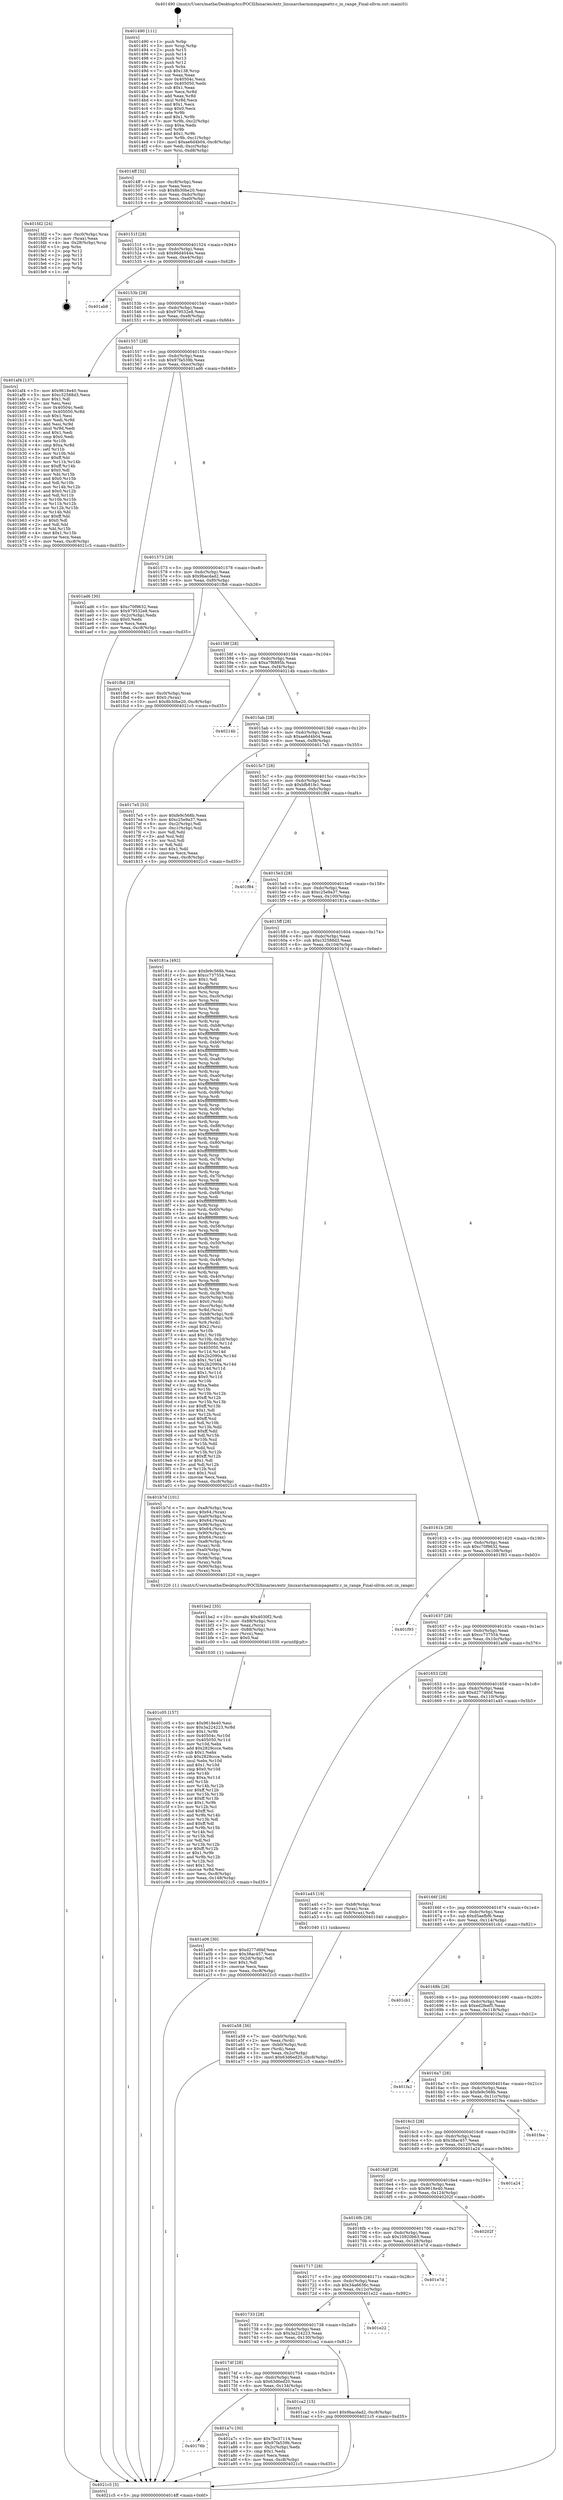 digraph "0x401490" {
  label = "0x401490 (/mnt/c/Users/mathe/Desktop/tcc/POCII/binaries/extr_linuxarcharmmmpageattr.c_in_range_Final-ollvm.out::main(0))"
  labelloc = "t"
  node[shape=record]

  Entry [label="",width=0.3,height=0.3,shape=circle,fillcolor=black,style=filled]
  "0x4014ff" [label="{
     0x4014ff [32]\l
     | [instrs]\l
     &nbsp;&nbsp;0x4014ff \<+6\>: mov -0xc8(%rbp),%eax\l
     &nbsp;&nbsp;0x401505 \<+2\>: mov %eax,%ecx\l
     &nbsp;&nbsp;0x401507 \<+6\>: sub $0x8b30be20,%ecx\l
     &nbsp;&nbsp;0x40150d \<+6\>: mov %eax,-0xdc(%rbp)\l
     &nbsp;&nbsp;0x401513 \<+6\>: mov %ecx,-0xe0(%rbp)\l
     &nbsp;&nbsp;0x401519 \<+6\>: je 0000000000401fd2 \<main+0xb42\>\l
  }"]
  "0x401fd2" [label="{
     0x401fd2 [24]\l
     | [instrs]\l
     &nbsp;&nbsp;0x401fd2 \<+7\>: mov -0xc0(%rbp),%rax\l
     &nbsp;&nbsp;0x401fd9 \<+2\>: mov (%rax),%eax\l
     &nbsp;&nbsp;0x401fdb \<+4\>: lea -0x28(%rbp),%rsp\l
     &nbsp;&nbsp;0x401fdf \<+1\>: pop %rbx\l
     &nbsp;&nbsp;0x401fe0 \<+2\>: pop %r12\l
     &nbsp;&nbsp;0x401fe2 \<+2\>: pop %r13\l
     &nbsp;&nbsp;0x401fe4 \<+2\>: pop %r14\l
     &nbsp;&nbsp;0x401fe6 \<+2\>: pop %r15\l
     &nbsp;&nbsp;0x401fe8 \<+1\>: pop %rbp\l
     &nbsp;&nbsp;0x401fe9 \<+1\>: ret\l
  }"]
  "0x40151f" [label="{
     0x40151f [28]\l
     | [instrs]\l
     &nbsp;&nbsp;0x40151f \<+5\>: jmp 0000000000401524 \<main+0x94\>\l
     &nbsp;&nbsp;0x401524 \<+6\>: mov -0xdc(%rbp),%eax\l
     &nbsp;&nbsp;0x40152a \<+5\>: sub $0x96d4044e,%eax\l
     &nbsp;&nbsp;0x40152f \<+6\>: mov %eax,-0xe4(%rbp)\l
     &nbsp;&nbsp;0x401535 \<+6\>: je 0000000000401ab8 \<main+0x628\>\l
  }"]
  Exit [label="",width=0.3,height=0.3,shape=circle,fillcolor=black,style=filled,peripheries=2]
  "0x401ab8" [label="{
     0x401ab8\l
  }", style=dashed]
  "0x40153b" [label="{
     0x40153b [28]\l
     | [instrs]\l
     &nbsp;&nbsp;0x40153b \<+5\>: jmp 0000000000401540 \<main+0xb0\>\l
     &nbsp;&nbsp;0x401540 \<+6\>: mov -0xdc(%rbp),%eax\l
     &nbsp;&nbsp;0x401546 \<+5\>: sub $0x979532e8,%eax\l
     &nbsp;&nbsp;0x40154b \<+6\>: mov %eax,-0xe8(%rbp)\l
     &nbsp;&nbsp;0x401551 \<+6\>: je 0000000000401af4 \<main+0x664\>\l
  }"]
  "0x401c05" [label="{
     0x401c05 [157]\l
     | [instrs]\l
     &nbsp;&nbsp;0x401c05 \<+5\>: mov $0x9618e40,%esi\l
     &nbsp;&nbsp;0x401c0a \<+6\>: mov $0x3a224223,%r8d\l
     &nbsp;&nbsp;0x401c10 \<+3\>: mov $0x1,%r9b\l
     &nbsp;&nbsp;0x401c13 \<+8\>: mov 0x40504c,%r10d\l
     &nbsp;&nbsp;0x401c1b \<+8\>: mov 0x405050,%r11d\l
     &nbsp;&nbsp;0x401c23 \<+3\>: mov %r10d,%ebx\l
     &nbsp;&nbsp;0x401c26 \<+6\>: add $0x2829ccce,%ebx\l
     &nbsp;&nbsp;0x401c2c \<+3\>: sub $0x1,%ebx\l
     &nbsp;&nbsp;0x401c2f \<+6\>: sub $0x2829ccce,%ebx\l
     &nbsp;&nbsp;0x401c35 \<+4\>: imul %ebx,%r10d\l
     &nbsp;&nbsp;0x401c39 \<+4\>: and $0x1,%r10d\l
     &nbsp;&nbsp;0x401c3d \<+4\>: cmp $0x0,%r10d\l
     &nbsp;&nbsp;0x401c41 \<+4\>: sete %r14b\l
     &nbsp;&nbsp;0x401c45 \<+4\>: cmp $0xa,%r11d\l
     &nbsp;&nbsp;0x401c49 \<+4\>: setl %r15b\l
     &nbsp;&nbsp;0x401c4d \<+3\>: mov %r14b,%r12b\l
     &nbsp;&nbsp;0x401c50 \<+4\>: xor $0xff,%r12b\l
     &nbsp;&nbsp;0x401c54 \<+3\>: mov %r15b,%r13b\l
     &nbsp;&nbsp;0x401c57 \<+4\>: xor $0xff,%r13b\l
     &nbsp;&nbsp;0x401c5b \<+4\>: xor $0x1,%r9b\l
     &nbsp;&nbsp;0x401c5f \<+3\>: mov %r12b,%cl\l
     &nbsp;&nbsp;0x401c62 \<+3\>: and $0xff,%cl\l
     &nbsp;&nbsp;0x401c65 \<+3\>: and %r9b,%r14b\l
     &nbsp;&nbsp;0x401c68 \<+3\>: mov %r13b,%dl\l
     &nbsp;&nbsp;0x401c6b \<+3\>: and $0xff,%dl\l
     &nbsp;&nbsp;0x401c6e \<+3\>: and %r9b,%r15b\l
     &nbsp;&nbsp;0x401c71 \<+3\>: or %r14b,%cl\l
     &nbsp;&nbsp;0x401c74 \<+3\>: or %r15b,%dl\l
     &nbsp;&nbsp;0x401c77 \<+2\>: xor %dl,%cl\l
     &nbsp;&nbsp;0x401c79 \<+3\>: or %r13b,%r12b\l
     &nbsp;&nbsp;0x401c7c \<+4\>: xor $0xff,%r12b\l
     &nbsp;&nbsp;0x401c80 \<+4\>: or $0x1,%r9b\l
     &nbsp;&nbsp;0x401c84 \<+3\>: and %r9b,%r12b\l
     &nbsp;&nbsp;0x401c87 \<+3\>: or %r12b,%cl\l
     &nbsp;&nbsp;0x401c8a \<+3\>: test $0x1,%cl\l
     &nbsp;&nbsp;0x401c8d \<+4\>: cmovne %r8d,%esi\l
     &nbsp;&nbsp;0x401c91 \<+6\>: mov %esi,-0xc8(%rbp)\l
     &nbsp;&nbsp;0x401c97 \<+6\>: mov %eax,-0x148(%rbp)\l
     &nbsp;&nbsp;0x401c9d \<+5\>: jmp 00000000004021c5 \<main+0xd35\>\l
  }"]
  "0x401af4" [label="{
     0x401af4 [137]\l
     | [instrs]\l
     &nbsp;&nbsp;0x401af4 \<+5\>: mov $0x9618e40,%eax\l
     &nbsp;&nbsp;0x401af9 \<+5\>: mov $0xc32588d3,%ecx\l
     &nbsp;&nbsp;0x401afe \<+2\>: mov $0x1,%dl\l
     &nbsp;&nbsp;0x401b00 \<+2\>: xor %esi,%esi\l
     &nbsp;&nbsp;0x401b02 \<+7\>: mov 0x40504c,%edi\l
     &nbsp;&nbsp;0x401b09 \<+8\>: mov 0x405050,%r8d\l
     &nbsp;&nbsp;0x401b11 \<+3\>: sub $0x1,%esi\l
     &nbsp;&nbsp;0x401b14 \<+3\>: mov %edi,%r9d\l
     &nbsp;&nbsp;0x401b17 \<+3\>: add %esi,%r9d\l
     &nbsp;&nbsp;0x401b1a \<+4\>: imul %r9d,%edi\l
     &nbsp;&nbsp;0x401b1e \<+3\>: and $0x1,%edi\l
     &nbsp;&nbsp;0x401b21 \<+3\>: cmp $0x0,%edi\l
     &nbsp;&nbsp;0x401b24 \<+4\>: sete %r10b\l
     &nbsp;&nbsp;0x401b28 \<+4\>: cmp $0xa,%r8d\l
     &nbsp;&nbsp;0x401b2c \<+4\>: setl %r11b\l
     &nbsp;&nbsp;0x401b30 \<+3\>: mov %r10b,%bl\l
     &nbsp;&nbsp;0x401b33 \<+3\>: xor $0xff,%bl\l
     &nbsp;&nbsp;0x401b36 \<+3\>: mov %r11b,%r14b\l
     &nbsp;&nbsp;0x401b39 \<+4\>: xor $0xff,%r14b\l
     &nbsp;&nbsp;0x401b3d \<+3\>: xor $0x0,%dl\l
     &nbsp;&nbsp;0x401b40 \<+3\>: mov %bl,%r15b\l
     &nbsp;&nbsp;0x401b43 \<+4\>: and $0x0,%r15b\l
     &nbsp;&nbsp;0x401b47 \<+3\>: and %dl,%r10b\l
     &nbsp;&nbsp;0x401b4a \<+3\>: mov %r14b,%r12b\l
     &nbsp;&nbsp;0x401b4d \<+4\>: and $0x0,%r12b\l
     &nbsp;&nbsp;0x401b51 \<+3\>: and %dl,%r11b\l
     &nbsp;&nbsp;0x401b54 \<+3\>: or %r10b,%r15b\l
     &nbsp;&nbsp;0x401b57 \<+3\>: or %r11b,%r12b\l
     &nbsp;&nbsp;0x401b5a \<+3\>: xor %r12b,%r15b\l
     &nbsp;&nbsp;0x401b5d \<+3\>: or %r14b,%bl\l
     &nbsp;&nbsp;0x401b60 \<+3\>: xor $0xff,%bl\l
     &nbsp;&nbsp;0x401b63 \<+3\>: or $0x0,%dl\l
     &nbsp;&nbsp;0x401b66 \<+2\>: and %dl,%bl\l
     &nbsp;&nbsp;0x401b68 \<+3\>: or %bl,%r15b\l
     &nbsp;&nbsp;0x401b6b \<+4\>: test $0x1,%r15b\l
     &nbsp;&nbsp;0x401b6f \<+3\>: cmovne %ecx,%eax\l
     &nbsp;&nbsp;0x401b72 \<+6\>: mov %eax,-0xc8(%rbp)\l
     &nbsp;&nbsp;0x401b78 \<+5\>: jmp 00000000004021c5 \<main+0xd35\>\l
  }"]
  "0x401557" [label="{
     0x401557 [28]\l
     | [instrs]\l
     &nbsp;&nbsp;0x401557 \<+5\>: jmp 000000000040155c \<main+0xcc\>\l
     &nbsp;&nbsp;0x40155c \<+6\>: mov -0xdc(%rbp),%eax\l
     &nbsp;&nbsp;0x401562 \<+5\>: sub $0x97fa539b,%eax\l
     &nbsp;&nbsp;0x401567 \<+6\>: mov %eax,-0xec(%rbp)\l
     &nbsp;&nbsp;0x40156d \<+6\>: je 0000000000401ad6 \<main+0x646\>\l
  }"]
  "0x401be2" [label="{
     0x401be2 [35]\l
     | [instrs]\l
     &nbsp;&nbsp;0x401be2 \<+10\>: movabs $0x4030f2,%rdi\l
     &nbsp;&nbsp;0x401bec \<+7\>: mov -0x88(%rbp),%rcx\l
     &nbsp;&nbsp;0x401bf3 \<+2\>: mov %eax,(%rcx)\l
     &nbsp;&nbsp;0x401bf5 \<+7\>: mov -0x88(%rbp),%rcx\l
     &nbsp;&nbsp;0x401bfc \<+2\>: mov (%rcx),%esi\l
     &nbsp;&nbsp;0x401bfe \<+2\>: mov $0x0,%al\l
     &nbsp;&nbsp;0x401c00 \<+5\>: call 0000000000401030 \<printf@plt\>\l
     | [calls]\l
     &nbsp;&nbsp;0x401030 \{1\} (unknown)\l
  }"]
  "0x401ad6" [label="{
     0x401ad6 [30]\l
     | [instrs]\l
     &nbsp;&nbsp;0x401ad6 \<+5\>: mov $0xc70f9632,%eax\l
     &nbsp;&nbsp;0x401adb \<+5\>: mov $0x979532e8,%ecx\l
     &nbsp;&nbsp;0x401ae0 \<+3\>: mov -0x2c(%rbp),%edx\l
     &nbsp;&nbsp;0x401ae3 \<+3\>: cmp $0x0,%edx\l
     &nbsp;&nbsp;0x401ae6 \<+3\>: cmove %ecx,%eax\l
     &nbsp;&nbsp;0x401ae9 \<+6\>: mov %eax,-0xc8(%rbp)\l
     &nbsp;&nbsp;0x401aef \<+5\>: jmp 00000000004021c5 \<main+0xd35\>\l
  }"]
  "0x401573" [label="{
     0x401573 [28]\l
     | [instrs]\l
     &nbsp;&nbsp;0x401573 \<+5\>: jmp 0000000000401578 \<main+0xe8\>\l
     &nbsp;&nbsp;0x401578 \<+6\>: mov -0xdc(%rbp),%eax\l
     &nbsp;&nbsp;0x40157e \<+5\>: sub $0x9bacdad2,%eax\l
     &nbsp;&nbsp;0x401583 \<+6\>: mov %eax,-0xf0(%rbp)\l
     &nbsp;&nbsp;0x401589 \<+6\>: je 0000000000401fb6 \<main+0xb26\>\l
  }"]
  "0x40176b" [label="{
     0x40176b\l
  }", style=dashed]
  "0x401fb6" [label="{
     0x401fb6 [28]\l
     | [instrs]\l
     &nbsp;&nbsp;0x401fb6 \<+7\>: mov -0xc0(%rbp),%rax\l
     &nbsp;&nbsp;0x401fbd \<+6\>: movl $0x0,(%rax)\l
     &nbsp;&nbsp;0x401fc3 \<+10\>: movl $0x8b30be20,-0xc8(%rbp)\l
     &nbsp;&nbsp;0x401fcd \<+5\>: jmp 00000000004021c5 \<main+0xd35\>\l
  }"]
  "0x40158f" [label="{
     0x40158f [28]\l
     | [instrs]\l
     &nbsp;&nbsp;0x40158f \<+5\>: jmp 0000000000401594 \<main+0x104\>\l
     &nbsp;&nbsp;0x401594 \<+6\>: mov -0xdc(%rbp),%eax\l
     &nbsp;&nbsp;0x40159a \<+5\>: sub $0xa7f6895b,%eax\l
     &nbsp;&nbsp;0x40159f \<+6\>: mov %eax,-0xf4(%rbp)\l
     &nbsp;&nbsp;0x4015a5 \<+6\>: je 000000000040214b \<main+0xcbb\>\l
  }"]
  "0x401a7c" [label="{
     0x401a7c [30]\l
     | [instrs]\l
     &nbsp;&nbsp;0x401a7c \<+5\>: mov $0x7bc37114,%eax\l
     &nbsp;&nbsp;0x401a81 \<+5\>: mov $0x97fa539b,%ecx\l
     &nbsp;&nbsp;0x401a86 \<+3\>: mov -0x2c(%rbp),%edx\l
     &nbsp;&nbsp;0x401a89 \<+3\>: cmp $0x1,%edx\l
     &nbsp;&nbsp;0x401a8c \<+3\>: cmovl %ecx,%eax\l
     &nbsp;&nbsp;0x401a8f \<+6\>: mov %eax,-0xc8(%rbp)\l
     &nbsp;&nbsp;0x401a95 \<+5\>: jmp 00000000004021c5 \<main+0xd35\>\l
  }"]
  "0x40214b" [label="{
     0x40214b\l
  }", style=dashed]
  "0x4015ab" [label="{
     0x4015ab [28]\l
     | [instrs]\l
     &nbsp;&nbsp;0x4015ab \<+5\>: jmp 00000000004015b0 \<main+0x120\>\l
     &nbsp;&nbsp;0x4015b0 \<+6\>: mov -0xdc(%rbp),%eax\l
     &nbsp;&nbsp;0x4015b6 \<+5\>: sub $0xae6d4b04,%eax\l
     &nbsp;&nbsp;0x4015bb \<+6\>: mov %eax,-0xf8(%rbp)\l
     &nbsp;&nbsp;0x4015c1 \<+6\>: je 00000000004017e5 \<main+0x355\>\l
  }"]
  "0x40174f" [label="{
     0x40174f [28]\l
     | [instrs]\l
     &nbsp;&nbsp;0x40174f \<+5\>: jmp 0000000000401754 \<main+0x2c4\>\l
     &nbsp;&nbsp;0x401754 \<+6\>: mov -0xdc(%rbp),%eax\l
     &nbsp;&nbsp;0x40175a \<+5\>: sub $0x63d6ed20,%eax\l
     &nbsp;&nbsp;0x40175f \<+6\>: mov %eax,-0x134(%rbp)\l
     &nbsp;&nbsp;0x401765 \<+6\>: je 0000000000401a7c \<main+0x5ec\>\l
  }"]
  "0x4017e5" [label="{
     0x4017e5 [53]\l
     | [instrs]\l
     &nbsp;&nbsp;0x4017e5 \<+5\>: mov $0xfe9c568b,%eax\l
     &nbsp;&nbsp;0x4017ea \<+5\>: mov $0xc25e9a37,%ecx\l
     &nbsp;&nbsp;0x4017ef \<+6\>: mov -0xc2(%rbp),%dl\l
     &nbsp;&nbsp;0x4017f5 \<+7\>: mov -0xc1(%rbp),%sil\l
     &nbsp;&nbsp;0x4017fc \<+3\>: mov %dl,%dil\l
     &nbsp;&nbsp;0x4017ff \<+3\>: and %sil,%dil\l
     &nbsp;&nbsp;0x401802 \<+3\>: xor %sil,%dl\l
     &nbsp;&nbsp;0x401805 \<+3\>: or %dl,%dil\l
     &nbsp;&nbsp;0x401808 \<+4\>: test $0x1,%dil\l
     &nbsp;&nbsp;0x40180c \<+3\>: cmovne %ecx,%eax\l
     &nbsp;&nbsp;0x40180f \<+6\>: mov %eax,-0xc8(%rbp)\l
     &nbsp;&nbsp;0x401815 \<+5\>: jmp 00000000004021c5 \<main+0xd35\>\l
  }"]
  "0x4015c7" [label="{
     0x4015c7 [28]\l
     | [instrs]\l
     &nbsp;&nbsp;0x4015c7 \<+5\>: jmp 00000000004015cc \<main+0x13c\>\l
     &nbsp;&nbsp;0x4015cc \<+6\>: mov -0xdc(%rbp),%eax\l
     &nbsp;&nbsp;0x4015d2 \<+5\>: sub $0xbfb81fe1,%eax\l
     &nbsp;&nbsp;0x4015d7 \<+6\>: mov %eax,-0xfc(%rbp)\l
     &nbsp;&nbsp;0x4015dd \<+6\>: je 0000000000401f84 \<main+0xaf4\>\l
  }"]
  "0x4021c5" [label="{
     0x4021c5 [5]\l
     | [instrs]\l
     &nbsp;&nbsp;0x4021c5 \<+5\>: jmp 00000000004014ff \<main+0x6f\>\l
  }"]
  "0x401490" [label="{
     0x401490 [111]\l
     | [instrs]\l
     &nbsp;&nbsp;0x401490 \<+1\>: push %rbp\l
     &nbsp;&nbsp;0x401491 \<+3\>: mov %rsp,%rbp\l
     &nbsp;&nbsp;0x401494 \<+2\>: push %r15\l
     &nbsp;&nbsp;0x401496 \<+2\>: push %r14\l
     &nbsp;&nbsp;0x401498 \<+2\>: push %r13\l
     &nbsp;&nbsp;0x40149a \<+2\>: push %r12\l
     &nbsp;&nbsp;0x40149c \<+1\>: push %rbx\l
     &nbsp;&nbsp;0x40149d \<+7\>: sub $0x138,%rsp\l
     &nbsp;&nbsp;0x4014a4 \<+2\>: xor %eax,%eax\l
     &nbsp;&nbsp;0x4014a6 \<+7\>: mov 0x40504c,%ecx\l
     &nbsp;&nbsp;0x4014ad \<+7\>: mov 0x405050,%edx\l
     &nbsp;&nbsp;0x4014b4 \<+3\>: sub $0x1,%eax\l
     &nbsp;&nbsp;0x4014b7 \<+3\>: mov %ecx,%r8d\l
     &nbsp;&nbsp;0x4014ba \<+3\>: add %eax,%r8d\l
     &nbsp;&nbsp;0x4014bd \<+4\>: imul %r8d,%ecx\l
     &nbsp;&nbsp;0x4014c1 \<+3\>: and $0x1,%ecx\l
     &nbsp;&nbsp;0x4014c4 \<+3\>: cmp $0x0,%ecx\l
     &nbsp;&nbsp;0x4014c7 \<+4\>: sete %r9b\l
     &nbsp;&nbsp;0x4014cb \<+4\>: and $0x1,%r9b\l
     &nbsp;&nbsp;0x4014cf \<+7\>: mov %r9b,-0xc2(%rbp)\l
     &nbsp;&nbsp;0x4014d6 \<+3\>: cmp $0xa,%edx\l
     &nbsp;&nbsp;0x4014d9 \<+4\>: setl %r9b\l
     &nbsp;&nbsp;0x4014dd \<+4\>: and $0x1,%r9b\l
     &nbsp;&nbsp;0x4014e1 \<+7\>: mov %r9b,-0xc1(%rbp)\l
     &nbsp;&nbsp;0x4014e8 \<+10\>: movl $0xae6d4b04,-0xc8(%rbp)\l
     &nbsp;&nbsp;0x4014f2 \<+6\>: mov %edi,-0xcc(%rbp)\l
     &nbsp;&nbsp;0x4014f8 \<+7\>: mov %rsi,-0xd8(%rbp)\l
  }"]
  "0x401ca2" [label="{
     0x401ca2 [15]\l
     | [instrs]\l
     &nbsp;&nbsp;0x401ca2 \<+10\>: movl $0x9bacdad2,-0xc8(%rbp)\l
     &nbsp;&nbsp;0x401cac \<+5\>: jmp 00000000004021c5 \<main+0xd35\>\l
  }"]
  "0x401f84" [label="{
     0x401f84\l
  }", style=dashed]
  "0x4015e3" [label="{
     0x4015e3 [28]\l
     | [instrs]\l
     &nbsp;&nbsp;0x4015e3 \<+5\>: jmp 00000000004015e8 \<main+0x158\>\l
     &nbsp;&nbsp;0x4015e8 \<+6\>: mov -0xdc(%rbp),%eax\l
     &nbsp;&nbsp;0x4015ee \<+5\>: sub $0xc25e9a37,%eax\l
     &nbsp;&nbsp;0x4015f3 \<+6\>: mov %eax,-0x100(%rbp)\l
     &nbsp;&nbsp;0x4015f9 \<+6\>: je 000000000040181a \<main+0x38a\>\l
  }"]
  "0x401733" [label="{
     0x401733 [28]\l
     | [instrs]\l
     &nbsp;&nbsp;0x401733 \<+5\>: jmp 0000000000401738 \<main+0x2a8\>\l
     &nbsp;&nbsp;0x401738 \<+6\>: mov -0xdc(%rbp),%eax\l
     &nbsp;&nbsp;0x40173e \<+5\>: sub $0x3a224223,%eax\l
     &nbsp;&nbsp;0x401743 \<+6\>: mov %eax,-0x130(%rbp)\l
     &nbsp;&nbsp;0x401749 \<+6\>: je 0000000000401ca2 \<main+0x812\>\l
  }"]
  "0x40181a" [label="{
     0x40181a [492]\l
     | [instrs]\l
     &nbsp;&nbsp;0x40181a \<+5\>: mov $0xfe9c568b,%eax\l
     &nbsp;&nbsp;0x40181f \<+5\>: mov $0xcc737554,%ecx\l
     &nbsp;&nbsp;0x401824 \<+2\>: mov $0x1,%dl\l
     &nbsp;&nbsp;0x401826 \<+3\>: mov %rsp,%rsi\l
     &nbsp;&nbsp;0x401829 \<+4\>: add $0xfffffffffffffff0,%rsi\l
     &nbsp;&nbsp;0x40182d \<+3\>: mov %rsi,%rsp\l
     &nbsp;&nbsp;0x401830 \<+7\>: mov %rsi,-0xc0(%rbp)\l
     &nbsp;&nbsp;0x401837 \<+3\>: mov %rsp,%rsi\l
     &nbsp;&nbsp;0x40183a \<+4\>: add $0xfffffffffffffff0,%rsi\l
     &nbsp;&nbsp;0x40183e \<+3\>: mov %rsi,%rsp\l
     &nbsp;&nbsp;0x401841 \<+3\>: mov %rsp,%rdi\l
     &nbsp;&nbsp;0x401844 \<+4\>: add $0xfffffffffffffff0,%rdi\l
     &nbsp;&nbsp;0x401848 \<+3\>: mov %rdi,%rsp\l
     &nbsp;&nbsp;0x40184b \<+7\>: mov %rdi,-0xb8(%rbp)\l
     &nbsp;&nbsp;0x401852 \<+3\>: mov %rsp,%rdi\l
     &nbsp;&nbsp;0x401855 \<+4\>: add $0xfffffffffffffff0,%rdi\l
     &nbsp;&nbsp;0x401859 \<+3\>: mov %rdi,%rsp\l
     &nbsp;&nbsp;0x40185c \<+7\>: mov %rdi,-0xb0(%rbp)\l
     &nbsp;&nbsp;0x401863 \<+3\>: mov %rsp,%rdi\l
     &nbsp;&nbsp;0x401866 \<+4\>: add $0xfffffffffffffff0,%rdi\l
     &nbsp;&nbsp;0x40186a \<+3\>: mov %rdi,%rsp\l
     &nbsp;&nbsp;0x40186d \<+7\>: mov %rdi,-0xa8(%rbp)\l
     &nbsp;&nbsp;0x401874 \<+3\>: mov %rsp,%rdi\l
     &nbsp;&nbsp;0x401877 \<+4\>: add $0xfffffffffffffff0,%rdi\l
     &nbsp;&nbsp;0x40187b \<+3\>: mov %rdi,%rsp\l
     &nbsp;&nbsp;0x40187e \<+7\>: mov %rdi,-0xa0(%rbp)\l
     &nbsp;&nbsp;0x401885 \<+3\>: mov %rsp,%rdi\l
     &nbsp;&nbsp;0x401888 \<+4\>: add $0xfffffffffffffff0,%rdi\l
     &nbsp;&nbsp;0x40188c \<+3\>: mov %rdi,%rsp\l
     &nbsp;&nbsp;0x40188f \<+7\>: mov %rdi,-0x98(%rbp)\l
     &nbsp;&nbsp;0x401896 \<+3\>: mov %rsp,%rdi\l
     &nbsp;&nbsp;0x401899 \<+4\>: add $0xfffffffffffffff0,%rdi\l
     &nbsp;&nbsp;0x40189d \<+3\>: mov %rdi,%rsp\l
     &nbsp;&nbsp;0x4018a0 \<+7\>: mov %rdi,-0x90(%rbp)\l
     &nbsp;&nbsp;0x4018a7 \<+3\>: mov %rsp,%rdi\l
     &nbsp;&nbsp;0x4018aa \<+4\>: add $0xfffffffffffffff0,%rdi\l
     &nbsp;&nbsp;0x4018ae \<+3\>: mov %rdi,%rsp\l
     &nbsp;&nbsp;0x4018b1 \<+7\>: mov %rdi,-0x88(%rbp)\l
     &nbsp;&nbsp;0x4018b8 \<+3\>: mov %rsp,%rdi\l
     &nbsp;&nbsp;0x4018bb \<+4\>: add $0xfffffffffffffff0,%rdi\l
     &nbsp;&nbsp;0x4018bf \<+3\>: mov %rdi,%rsp\l
     &nbsp;&nbsp;0x4018c2 \<+4\>: mov %rdi,-0x80(%rbp)\l
     &nbsp;&nbsp;0x4018c6 \<+3\>: mov %rsp,%rdi\l
     &nbsp;&nbsp;0x4018c9 \<+4\>: add $0xfffffffffffffff0,%rdi\l
     &nbsp;&nbsp;0x4018cd \<+3\>: mov %rdi,%rsp\l
     &nbsp;&nbsp;0x4018d0 \<+4\>: mov %rdi,-0x78(%rbp)\l
     &nbsp;&nbsp;0x4018d4 \<+3\>: mov %rsp,%rdi\l
     &nbsp;&nbsp;0x4018d7 \<+4\>: add $0xfffffffffffffff0,%rdi\l
     &nbsp;&nbsp;0x4018db \<+3\>: mov %rdi,%rsp\l
     &nbsp;&nbsp;0x4018de \<+4\>: mov %rdi,-0x70(%rbp)\l
     &nbsp;&nbsp;0x4018e2 \<+3\>: mov %rsp,%rdi\l
     &nbsp;&nbsp;0x4018e5 \<+4\>: add $0xfffffffffffffff0,%rdi\l
     &nbsp;&nbsp;0x4018e9 \<+3\>: mov %rdi,%rsp\l
     &nbsp;&nbsp;0x4018ec \<+4\>: mov %rdi,-0x68(%rbp)\l
     &nbsp;&nbsp;0x4018f0 \<+3\>: mov %rsp,%rdi\l
     &nbsp;&nbsp;0x4018f3 \<+4\>: add $0xfffffffffffffff0,%rdi\l
     &nbsp;&nbsp;0x4018f7 \<+3\>: mov %rdi,%rsp\l
     &nbsp;&nbsp;0x4018fa \<+4\>: mov %rdi,-0x60(%rbp)\l
     &nbsp;&nbsp;0x4018fe \<+3\>: mov %rsp,%rdi\l
     &nbsp;&nbsp;0x401901 \<+4\>: add $0xfffffffffffffff0,%rdi\l
     &nbsp;&nbsp;0x401905 \<+3\>: mov %rdi,%rsp\l
     &nbsp;&nbsp;0x401908 \<+4\>: mov %rdi,-0x58(%rbp)\l
     &nbsp;&nbsp;0x40190c \<+3\>: mov %rsp,%rdi\l
     &nbsp;&nbsp;0x40190f \<+4\>: add $0xfffffffffffffff0,%rdi\l
     &nbsp;&nbsp;0x401913 \<+3\>: mov %rdi,%rsp\l
     &nbsp;&nbsp;0x401916 \<+4\>: mov %rdi,-0x50(%rbp)\l
     &nbsp;&nbsp;0x40191a \<+3\>: mov %rsp,%rdi\l
     &nbsp;&nbsp;0x40191d \<+4\>: add $0xfffffffffffffff0,%rdi\l
     &nbsp;&nbsp;0x401921 \<+3\>: mov %rdi,%rsp\l
     &nbsp;&nbsp;0x401924 \<+4\>: mov %rdi,-0x48(%rbp)\l
     &nbsp;&nbsp;0x401928 \<+3\>: mov %rsp,%rdi\l
     &nbsp;&nbsp;0x40192b \<+4\>: add $0xfffffffffffffff0,%rdi\l
     &nbsp;&nbsp;0x40192f \<+3\>: mov %rdi,%rsp\l
     &nbsp;&nbsp;0x401932 \<+4\>: mov %rdi,-0x40(%rbp)\l
     &nbsp;&nbsp;0x401936 \<+3\>: mov %rsp,%rdi\l
     &nbsp;&nbsp;0x401939 \<+4\>: add $0xfffffffffffffff0,%rdi\l
     &nbsp;&nbsp;0x40193d \<+3\>: mov %rdi,%rsp\l
     &nbsp;&nbsp;0x401940 \<+4\>: mov %rdi,-0x38(%rbp)\l
     &nbsp;&nbsp;0x401944 \<+7\>: mov -0xc0(%rbp),%rdi\l
     &nbsp;&nbsp;0x40194b \<+6\>: movl $0x0,(%rdi)\l
     &nbsp;&nbsp;0x401951 \<+7\>: mov -0xcc(%rbp),%r8d\l
     &nbsp;&nbsp;0x401958 \<+3\>: mov %r8d,(%rsi)\l
     &nbsp;&nbsp;0x40195b \<+7\>: mov -0xb8(%rbp),%rdi\l
     &nbsp;&nbsp;0x401962 \<+7\>: mov -0xd8(%rbp),%r9\l
     &nbsp;&nbsp;0x401969 \<+3\>: mov %r9,(%rdi)\l
     &nbsp;&nbsp;0x40196c \<+3\>: cmpl $0x2,(%rsi)\l
     &nbsp;&nbsp;0x40196f \<+4\>: setne %r10b\l
     &nbsp;&nbsp;0x401973 \<+4\>: and $0x1,%r10b\l
     &nbsp;&nbsp;0x401977 \<+4\>: mov %r10b,-0x2d(%rbp)\l
     &nbsp;&nbsp;0x40197b \<+8\>: mov 0x40504c,%r11d\l
     &nbsp;&nbsp;0x401983 \<+7\>: mov 0x405050,%ebx\l
     &nbsp;&nbsp;0x40198a \<+3\>: mov %r11d,%r14d\l
     &nbsp;&nbsp;0x40198d \<+7\>: add $0x2b2090a,%r14d\l
     &nbsp;&nbsp;0x401994 \<+4\>: sub $0x1,%r14d\l
     &nbsp;&nbsp;0x401998 \<+7\>: sub $0x2b2090a,%r14d\l
     &nbsp;&nbsp;0x40199f \<+4\>: imul %r14d,%r11d\l
     &nbsp;&nbsp;0x4019a3 \<+4\>: and $0x1,%r11d\l
     &nbsp;&nbsp;0x4019a7 \<+4\>: cmp $0x0,%r11d\l
     &nbsp;&nbsp;0x4019ab \<+4\>: sete %r10b\l
     &nbsp;&nbsp;0x4019af \<+3\>: cmp $0xa,%ebx\l
     &nbsp;&nbsp;0x4019b2 \<+4\>: setl %r15b\l
     &nbsp;&nbsp;0x4019b6 \<+3\>: mov %r10b,%r12b\l
     &nbsp;&nbsp;0x4019b9 \<+4\>: xor $0xff,%r12b\l
     &nbsp;&nbsp;0x4019bd \<+3\>: mov %r15b,%r13b\l
     &nbsp;&nbsp;0x4019c0 \<+4\>: xor $0xff,%r13b\l
     &nbsp;&nbsp;0x4019c4 \<+3\>: xor $0x1,%dl\l
     &nbsp;&nbsp;0x4019c7 \<+3\>: mov %r12b,%sil\l
     &nbsp;&nbsp;0x4019ca \<+4\>: and $0xff,%sil\l
     &nbsp;&nbsp;0x4019ce \<+3\>: and %dl,%r10b\l
     &nbsp;&nbsp;0x4019d1 \<+3\>: mov %r13b,%dil\l
     &nbsp;&nbsp;0x4019d4 \<+4\>: and $0xff,%dil\l
     &nbsp;&nbsp;0x4019d8 \<+3\>: and %dl,%r15b\l
     &nbsp;&nbsp;0x4019db \<+3\>: or %r10b,%sil\l
     &nbsp;&nbsp;0x4019de \<+3\>: or %r15b,%dil\l
     &nbsp;&nbsp;0x4019e1 \<+3\>: xor %dil,%sil\l
     &nbsp;&nbsp;0x4019e4 \<+3\>: or %r13b,%r12b\l
     &nbsp;&nbsp;0x4019e7 \<+4\>: xor $0xff,%r12b\l
     &nbsp;&nbsp;0x4019eb \<+3\>: or $0x1,%dl\l
     &nbsp;&nbsp;0x4019ee \<+3\>: and %dl,%r12b\l
     &nbsp;&nbsp;0x4019f1 \<+3\>: or %r12b,%sil\l
     &nbsp;&nbsp;0x4019f4 \<+4\>: test $0x1,%sil\l
     &nbsp;&nbsp;0x4019f8 \<+3\>: cmovne %ecx,%eax\l
     &nbsp;&nbsp;0x4019fb \<+6\>: mov %eax,-0xc8(%rbp)\l
     &nbsp;&nbsp;0x401a01 \<+5\>: jmp 00000000004021c5 \<main+0xd35\>\l
  }"]
  "0x4015ff" [label="{
     0x4015ff [28]\l
     | [instrs]\l
     &nbsp;&nbsp;0x4015ff \<+5\>: jmp 0000000000401604 \<main+0x174\>\l
     &nbsp;&nbsp;0x401604 \<+6\>: mov -0xdc(%rbp),%eax\l
     &nbsp;&nbsp;0x40160a \<+5\>: sub $0xc32588d3,%eax\l
     &nbsp;&nbsp;0x40160f \<+6\>: mov %eax,-0x104(%rbp)\l
     &nbsp;&nbsp;0x401615 \<+6\>: je 0000000000401b7d \<main+0x6ed\>\l
  }"]
  "0x401e22" [label="{
     0x401e22\l
  }", style=dashed]
  "0x401717" [label="{
     0x401717 [28]\l
     | [instrs]\l
     &nbsp;&nbsp;0x401717 \<+5\>: jmp 000000000040171c \<main+0x28c\>\l
     &nbsp;&nbsp;0x40171c \<+6\>: mov -0xdc(%rbp),%eax\l
     &nbsp;&nbsp;0x401722 \<+5\>: sub $0x34a6636c,%eax\l
     &nbsp;&nbsp;0x401727 \<+6\>: mov %eax,-0x12c(%rbp)\l
     &nbsp;&nbsp;0x40172d \<+6\>: je 0000000000401e22 \<main+0x992\>\l
  }"]
  "0x401e7d" [label="{
     0x401e7d\l
  }", style=dashed]
  "0x401b7d" [label="{
     0x401b7d [101]\l
     | [instrs]\l
     &nbsp;&nbsp;0x401b7d \<+7\>: mov -0xa8(%rbp),%rax\l
     &nbsp;&nbsp;0x401b84 \<+7\>: movq $0x64,(%rax)\l
     &nbsp;&nbsp;0x401b8b \<+7\>: mov -0xa0(%rbp),%rax\l
     &nbsp;&nbsp;0x401b92 \<+7\>: movq $0x64,(%rax)\l
     &nbsp;&nbsp;0x401b99 \<+7\>: mov -0x98(%rbp),%rax\l
     &nbsp;&nbsp;0x401ba0 \<+7\>: movq $0x64,(%rax)\l
     &nbsp;&nbsp;0x401ba7 \<+7\>: mov -0x90(%rbp),%rax\l
     &nbsp;&nbsp;0x401bae \<+7\>: movq $0x64,(%rax)\l
     &nbsp;&nbsp;0x401bb5 \<+7\>: mov -0xa8(%rbp),%rax\l
     &nbsp;&nbsp;0x401bbc \<+3\>: mov (%rax),%rdi\l
     &nbsp;&nbsp;0x401bbf \<+7\>: mov -0xa0(%rbp),%rax\l
     &nbsp;&nbsp;0x401bc6 \<+3\>: mov (%rax),%rsi\l
     &nbsp;&nbsp;0x401bc9 \<+7\>: mov -0x98(%rbp),%rax\l
     &nbsp;&nbsp;0x401bd0 \<+3\>: mov (%rax),%rdx\l
     &nbsp;&nbsp;0x401bd3 \<+7\>: mov -0x90(%rbp),%rax\l
     &nbsp;&nbsp;0x401bda \<+3\>: mov (%rax),%rcx\l
     &nbsp;&nbsp;0x401bdd \<+5\>: call 0000000000401220 \<in_range\>\l
     | [calls]\l
     &nbsp;&nbsp;0x401220 \{1\} (/mnt/c/Users/mathe/Desktop/tcc/POCII/binaries/extr_linuxarcharmmmpageattr.c_in_range_Final-ollvm.out::in_range)\l
  }"]
  "0x40161b" [label="{
     0x40161b [28]\l
     | [instrs]\l
     &nbsp;&nbsp;0x40161b \<+5\>: jmp 0000000000401620 \<main+0x190\>\l
     &nbsp;&nbsp;0x401620 \<+6\>: mov -0xdc(%rbp),%eax\l
     &nbsp;&nbsp;0x401626 \<+5\>: sub $0xc70f9632,%eax\l
     &nbsp;&nbsp;0x40162b \<+6\>: mov %eax,-0x108(%rbp)\l
     &nbsp;&nbsp;0x401631 \<+6\>: je 0000000000401f93 \<main+0xb03\>\l
  }"]
  "0x4016fb" [label="{
     0x4016fb [28]\l
     | [instrs]\l
     &nbsp;&nbsp;0x4016fb \<+5\>: jmp 0000000000401700 \<main+0x270\>\l
     &nbsp;&nbsp;0x401700 \<+6\>: mov -0xdc(%rbp),%eax\l
     &nbsp;&nbsp;0x401706 \<+5\>: sub $0x10920b63,%eax\l
     &nbsp;&nbsp;0x40170b \<+6\>: mov %eax,-0x128(%rbp)\l
     &nbsp;&nbsp;0x401711 \<+6\>: je 0000000000401e7d \<main+0x9ed\>\l
  }"]
  "0x401f93" [label="{
     0x401f93\l
  }", style=dashed]
  "0x401637" [label="{
     0x401637 [28]\l
     | [instrs]\l
     &nbsp;&nbsp;0x401637 \<+5\>: jmp 000000000040163c \<main+0x1ac\>\l
     &nbsp;&nbsp;0x40163c \<+6\>: mov -0xdc(%rbp),%eax\l
     &nbsp;&nbsp;0x401642 \<+5\>: sub $0xcc737554,%eax\l
     &nbsp;&nbsp;0x401647 \<+6\>: mov %eax,-0x10c(%rbp)\l
     &nbsp;&nbsp;0x40164d \<+6\>: je 0000000000401a06 \<main+0x576\>\l
  }"]
  "0x40202f" [label="{
     0x40202f\l
  }", style=dashed]
  "0x401a06" [label="{
     0x401a06 [30]\l
     | [instrs]\l
     &nbsp;&nbsp;0x401a06 \<+5\>: mov $0xd277d6bf,%eax\l
     &nbsp;&nbsp;0x401a0b \<+5\>: mov $0x38ac457,%ecx\l
     &nbsp;&nbsp;0x401a10 \<+3\>: mov -0x2d(%rbp),%dl\l
     &nbsp;&nbsp;0x401a13 \<+3\>: test $0x1,%dl\l
     &nbsp;&nbsp;0x401a16 \<+3\>: cmovne %ecx,%eax\l
     &nbsp;&nbsp;0x401a19 \<+6\>: mov %eax,-0xc8(%rbp)\l
     &nbsp;&nbsp;0x401a1f \<+5\>: jmp 00000000004021c5 \<main+0xd35\>\l
  }"]
  "0x401653" [label="{
     0x401653 [28]\l
     | [instrs]\l
     &nbsp;&nbsp;0x401653 \<+5\>: jmp 0000000000401658 \<main+0x1c8\>\l
     &nbsp;&nbsp;0x401658 \<+6\>: mov -0xdc(%rbp),%eax\l
     &nbsp;&nbsp;0x40165e \<+5\>: sub $0xd277d6bf,%eax\l
     &nbsp;&nbsp;0x401663 \<+6\>: mov %eax,-0x110(%rbp)\l
     &nbsp;&nbsp;0x401669 \<+6\>: je 0000000000401a45 \<main+0x5b5\>\l
  }"]
  "0x4016df" [label="{
     0x4016df [28]\l
     | [instrs]\l
     &nbsp;&nbsp;0x4016df \<+5\>: jmp 00000000004016e4 \<main+0x254\>\l
     &nbsp;&nbsp;0x4016e4 \<+6\>: mov -0xdc(%rbp),%eax\l
     &nbsp;&nbsp;0x4016ea \<+5\>: sub $0x9618e40,%eax\l
     &nbsp;&nbsp;0x4016ef \<+6\>: mov %eax,-0x124(%rbp)\l
     &nbsp;&nbsp;0x4016f5 \<+6\>: je 000000000040202f \<main+0xb9f\>\l
  }"]
  "0x401a45" [label="{
     0x401a45 [19]\l
     | [instrs]\l
     &nbsp;&nbsp;0x401a45 \<+7\>: mov -0xb8(%rbp),%rax\l
     &nbsp;&nbsp;0x401a4c \<+3\>: mov (%rax),%rax\l
     &nbsp;&nbsp;0x401a4f \<+4\>: mov 0x8(%rax),%rdi\l
     &nbsp;&nbsp;0x401a53 \<+5\>: call 0000000000401040 \<atoi@plt\>\l
     | [calls]\l
     &nbsp;&nbsp;0x401040 \{1\} (unknown)\l
  }"]
  "0x40166f" [label="{
     0x40166f [28]\l
     | [instrs]\l
     &nbsp;&nbsp;0x40166f \<+5\>: jmp 0000000000401674 \<main+0x1e4\>\l
     &nbsp;&nbsp;0x401674 \<+6\>: mov -0xdc(%rbp),%eax\l
     &nbsp;&nbsp;0x40167a \<+5\>: sub $0xd5aefbf6,%eax\l
     &nbsp;&nbsp;0x40167f \<+6\>: mov %eax,-0x114(%rbp)\l
     &nbsp;&nbsp;0x401685 \<+6\>: je 0000000000401cb1 \<main+0x821\>\l
  }"]
  "0x401a58" [label="{
     0x401a58 [36]\l
     | [instrs]\l
     &nbsp;&nbsp;0x401a58 \<+7\>: mov -0xb0(%rbp),%rdi\l
     &nbsp;&nbsp;0x401a5f \<+2\>: mov %eax,(%rdi)\l
     &nbsp;&nbsp;0x401a61 \<+7\>: mov -0xb0(%rbp),%rdi\l
     &nbsp;&nbsp;0x401a68 \<+2\>: mov (%rdi),%eax\l
     &nbsp;&nbsp;0x401a6a \<+3\>: mov %eax,-0x2c(%rbp)\l
     &nbsp;&nbsp;0x401a6d \<+10\>: movl $0x63d6ed20,-0xc8(%rbp)\l
     &nbsp;&nbsp;0x401a77 \<+5\>: jmp 00000000004021c5 \<main+0xd35\>\l
  }"]
  "0x401a24" [label="{
     0x401a24\l
  }", style=dashed]
  "0x401cb1" [label="{
     0x401cb1\l
  }", style=dashed]
  "0x40168b" [label="{
     0x40168b [28]\l
     | [instrs]\l
     &nbsp;&nbsp;0x40168b \<+5\>: jmp 0000000000401690 \<main+0x200\>\l
     &nbsp;&nbsp;0x401690 \<+6\>: mov -0xdc(%rbp),%eax\l
     &nbsp;&nbsp;0x401696 \<+5\>: sub $0xed2feef5,%eax\l
     &nbsp;&nbsp;0x40169b \<+6\>: mov %eax,-0x118(%rbp)\l
     &nbsp;&nbsp;0x4016a1 \<+6\>: je 0000000000401fa2 \<main+0xb12\>\l
  }"]
  "0x4016c3" [label="{
     0x4016c3 [28]\l
     | [instrs]\l
     &nbsp;&nbsp;0x4016c3 \<+5\>: jmp 00000000004016c8 \<main+0x238\>\l
     &nbsp;&nbsp;0x4016c8 \<+6\>: mov -0xdc(%rbp),%eax\l
     &nbsp;&nbsp;0x4016ce \<+5\>: sub $0x38ac457,%eax\l
     &nbsp;&nbsp;0x4016d3 \<+6\>: mov %eax,-0x120(%rbp)\l
     &nbsp;&nbsp;0x4016d9 \<+6\>: je 0000000000401a24 \<main+0x594\>\l
  }"]
  "0x401fa2" [label="{
     0x401fa2\l
  }", style=dashed]
  "0x4016a7" [label="{
     0x4016a7 [28]\l
     | [instrs]\l
     &nbsp;&nbsp;0x4016a7 \<+5\>: jmp 00000000004016ac \<main+0x21c\>\l
     &nbsp;&nbsp;0x4016ac \<+6\>: mov -0xdc(%rbp),%eax\l
     &nbsp;&nbsp;0x4016b2 \<+5\>: sub $0xfe9c568b,%eax\l
     &nbsp;&nbsp;0x4016b7 \<+6\>: mov %eax,-0x11c(%rbp)\l
     &nbsp;&nbsp;0x4016bd \<+6\>: je 0000000000401fea \<main+0xb5a\>\l
  }"]
  "0x401fea" [label="{
     0x401fea\l
  }", style=dashed]
  Entry -> "0x401490" [label=" 1"]
  "0x4014ff" -> "0x401fd2" [label=" 1"]
  "0x4014ff" -> "0x40151f" [label=" 10"]
  "0x401fd2" -> Exit [label=" 1"]
  "0x40151f" -> "0x401ab8" [label=" 0"]
  "0x40151f" -> "0x40153b" [label=" 10"]
  "0x401fb6" -> "0x4021c5" [label=" 1"]
  "0x40153b" -> "0x401af4" [label=" 1"]
  "0x40153b" -> "0x401557" [label=" 9"]
  "0x401ca2" -> "0x4021c5" [label=" 1"]
  "0x401557" -> "0x401ad6" [label=" 1"]
  "0x401557" -> "0x401573" [label=" 8"]
  "0x401c05" -> "0x4021c5" [label=" 1"]
  "0x401573" -> "0x401fb6" [label=" 1"]
  "0x401573" -> "0x40158f" [label=" 7"]
  "0x401be2" -> "0x401c05" [label=" 1"]
  "0x40158f" -> "0x40214b" [label=" 0"]
  "0x40158f" -> "0x4015ab" [label=" 7"]
  "0x401b7d" -> "0x401be2" [label=" 1"]
  "0x4015ab" -> "0x4017e5" [label=" 1"]
  "0x4015ab" -> "0x4015c7" [label=" 6"]
  "0x4017e5" -> "0x4021c5" [label=" 1"]
  "0x401490" -> "0x4014ff" [label=" 1"]
  "0x4021c5" -> "0x4014ff" [label=" 10"]
  "0x401ad6" -> "0x4021c5" [label=" 1"]
  "0x4015c7" -> "0x401f84" [label=" 0"]
  "0x4015c7" -> "0x4015e3" [label=" 6"]
  "0x401a7c" -> "0x4021c5" [label=" 1"]
  "0x4015e3" -> "0x40181a" [label=" 1"]
  "0x4015e3" -> "0x4015ff" [label=" 5"]
  "0x40174f" -> "0x401a7c" [label=" 1"]
  "0x401af4" -> "0x4021c5" [label=" 1"]
  "0x40181a" -> "0x4021c5" [label=" 1"]
  "0x401733" -> "0x401ca2" [label=" 1"]
  "0x4015ff" -> "0x401b7d" [label=" 1"]
  "0x4015ff" -> "0x40161b" [label=" 4"]
  "0x40174f" -> "0x40176b" [label=" 0"]
  "0x40161b" -> "0x401f93" [label=" 0"]
  "0x40161b" -> "0x401637" [label=" 4"]
  "0x401717" -> "0x401e22" [label=" 0"]
  "0x401637" -> "0x401a06" [label=" 1"]
  "0x401637" -> "0x401653" [label=" 3"]
  "0x401a06" -> "0x4021c5" [label=" 1"]
  "0x401733" -> "0x40174f" [label=" 1"]
  "0x401653" -> "0x401a45" [label=" 1"]
  "0x401653" -> "0x40166f" [label=" 2"]
  "0x401a45" -> "0x401a58" [label=" 1"]
  "0x401a58" -> "0x4021c5" [label=" 1"]
  "0x4016fb" -> "0x401e7d" [label=" 0"]
  "0x40166f" -> "0x401cb1" [label=" 0"]
  "0x40166f" -> "0x40168b" [label=" 2"]
  "0x401717" -> "0x401733" [label=" 2"]
  "0x40168b" -> "0x401fa2" [label=" 0"]
  "0x40168b" -> "0x4016a7" [label=" 2"]
  "0x4016df" -> "0x40202f" [label=" 0"]
  "0x4016a7" -> "0x401fea" [label=" 0"]
  "0x4016a7" -> "0x4016c3" [label=" 2"]
  "0x4016df" -> "0x4016fb" [label=" 2"]
  "0x4016c3" -> "0x401a24" [label=" 0"]
  "0x4016c3" -> "0x4016df" [label=" 2"]
  "0x4016fb" -> "0x401717" [label=" 2"]
}
